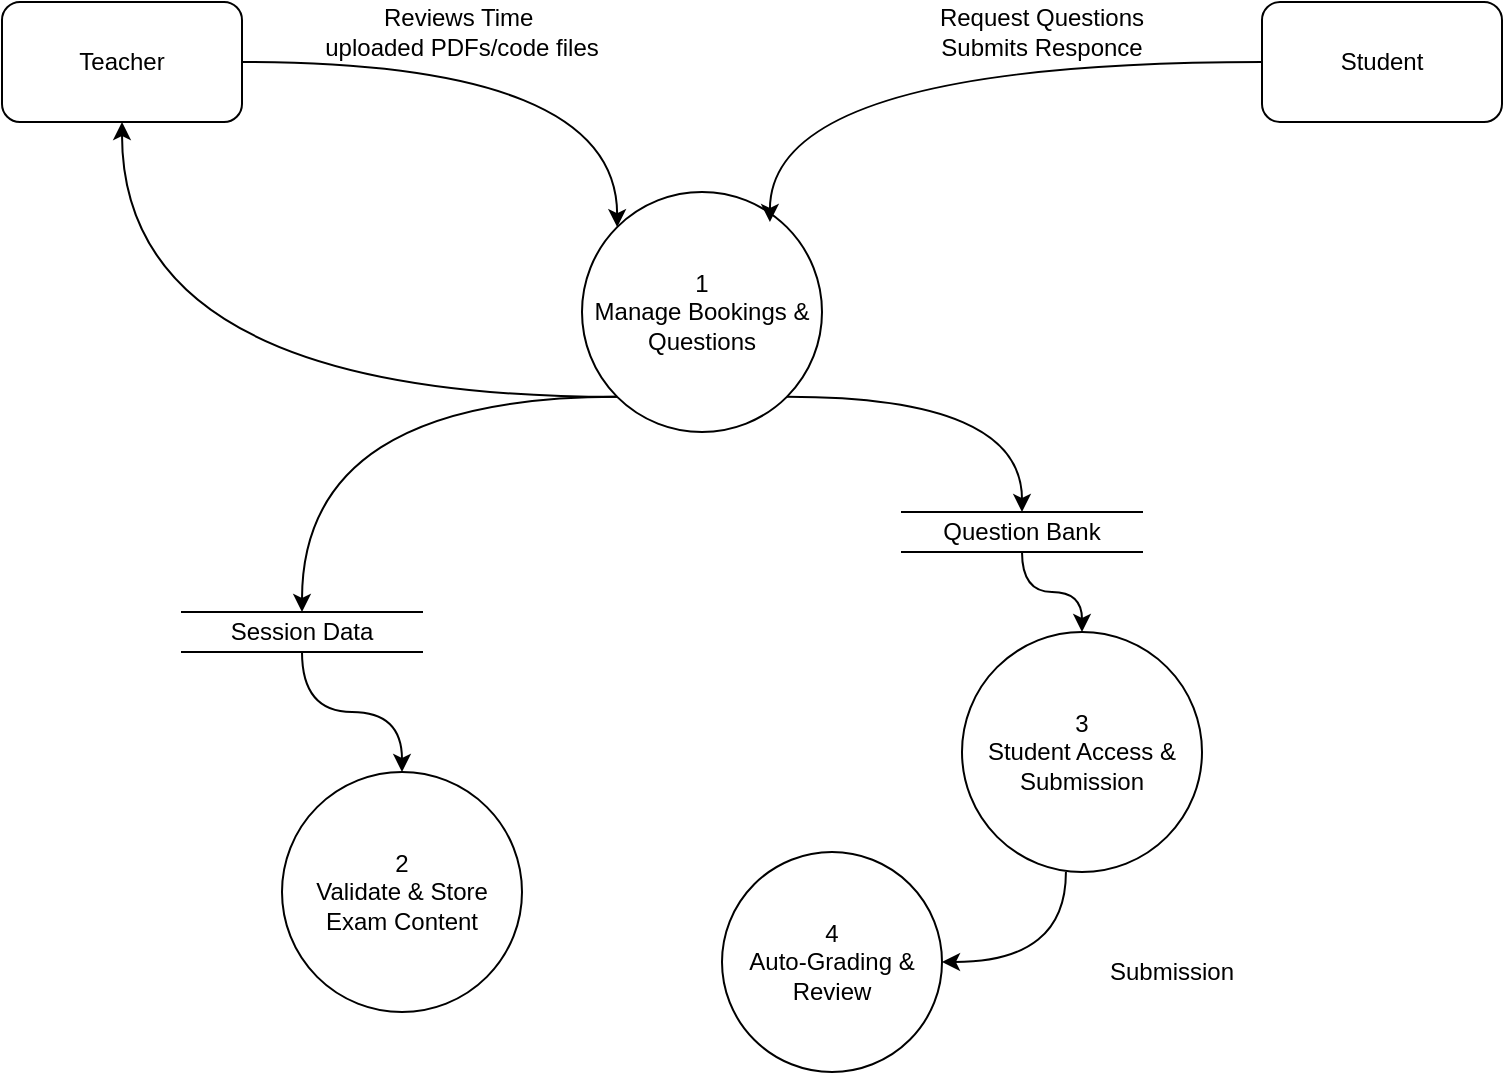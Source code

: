 <mxfile version="28.1.2">
  <diagram id="H6c-z3QiKBwc0OW-r_Af" name="Page-1">
    <mxGraphModel dx="1042" dy="562" grid="1" gridSize="10" guides="1" tooltips="1" connect="1" arrows="1" fold="1" page="1" pageScale="1" pageWidth="1390" pageHeight="980" math="0" shadow="0">
      <root>
        <mxCell id="0" />
        <mxCell id="1" parent="0" />
        <mxCell id="asbmdbswX7aPjhYcQZLG-1" value="Student" style="rounded=1;whiteSpace=wrap;html=1;" parent="1" vertex="1">
          <mxGeometry x="850" y="180" width="120" height="60" as="geometry" />
        </mxCell>
        <mxCell id="asbmdbswX7aPjhYcQZLG-2" value="Teacher" style="rounded=1;whiteSpace=wrap;html=1;" parent="1" vertex="1">
          <mxGeometry x="220" y="180" width="120" height="60" as="geometry" />
        </mxCell>
        <mxCell id="asbmdbswX7aPjhYcQZLG-3" value="&lt;div&gt;1&lt;/div&gt;Manage Bookings &amp;amp; Questions" style="ellipse;whiteSpace=wrap;html=1;aspect=fixed;" parent="1" vertex="1">
          <mxGeometry x="510" y="275" width="120" height="120" as="geometry" />
        </mxCell>
        <mxCell id="asbmdbswX7aPjhYcQZLG-4" value="&lt;div&gt;2&lt;/div&gt;Validate &amp;amp; Store Exam Content" style="ellipse;whiteSpace=wrap;html=1;aspect=fixed;" parent="1" vertex="1">
          <mxGeometry x="360" y="565" width="120" height="120" as="geometry" />
        </mxCell>
        <mxCell id="asbmdbswX7aPjhYcQZLG-5" value="&lt;div&gt;4&lt;/div&gt;Auto-Grading &amp;amp; Review" style="ellipse;whiteSpace=wrap;html=1;aspect=fixed;" parent="1" vertex="1">
          <mxGeometry x="580" y="605" width="110" height="110" as="geometry" />
        </mxCell>
        <mxCell id="asbmdbswX7aPjhYcQZLG-6" value="&lt;div&gt;3&lt;/div&gt;Student Access &amp;amp; Submission" style="ellipse;whiteSpace=wrap;html=1;aspect=fixed;" parent="1" vertex="1">
          <mxGeometry x="700" y="495" width="120" height="120" as="geometry" />
        </mxCell>
        <mxCell id="asbmdbswX7aPjhYcQZLG-7" value="" style="curved=1;endArrow=classic;html=1;rounded=0;edgeStyle=orthogonalEdgeStyle;exitX=1;exitY=0.5;exitDx=0;exitDy=0;entryX=0;entryY=0;entryDx=0;entryDy=0;" parent="1" source="asbmdbswX7aPjhYcQZLG-2" target="asbmdbswX7aPjhYcQZLG-3" edge="1">
          <mxGeometry width="50" height="50" relative="1" as="geometry">
            <mxPoint x="120" y="525" as="sourcePoint" />
            <mxPoint x="170" y="475" as="targetPoint" />
          </mxGeometry>
        </mxCell>
        <mxCell id="asbmdbswX7aPjhYcQZLG-8" value="" style="curved=1;endArrow=classic;html=1;rounded=0;edgeStyle=orthogonalEdgeStyle;exitX=0;exitY=0.5;exitDx=0;exitDy=0;entryX=0.783;entryY=0.125;entryDx=0;entryDy=0;entryPerimeter=0;" parent="1" source="asbmdbswX7aPjhYcQZLG-1" target="asbmdbswX7aPjhYcQZLG-3" edge="1">
          <mxGeometry width="50" height="50" relative="1" as="geometry">
            <mxPoint x="790" y="327.43" as="sourcePoint" />
            <mxPoint x="963" y="415.43" as="targetPoint" />
          </mxGeometry>
        </mxCell>
        <mxCell id="asbmdbswX7aPjhYcQZLG-9" value="" style="curved=1;endArrow=classic;html=1;rounded=0;edgeStyle=orthogonalEdgeStyle;exitX=0;exitY=1;exitDx=0;exitDy=0;entryX=0.5;entryY=1;entryDx=0;entryDy=0;" parent="1" source="asbmdbswX7aPjhYcQZLG-3" target="asbmdbswX7aPjhYcQZLG-2" edge="1">
          <mxGeometry width="50" height="50" relative="1" as="geometry">
            <mxPoint x="410" y="345" as="sourcePoint" />
            <mxPoint x="460" y="295" as="targetPoint" />
          </mxGeometry>
        </mxCell>
        <mxCell id="asbmdbswX7aPjhYcQZLG-10" value="Reviews Time&amp;nbsp;&lt;div&gt;&lt;div&gt;uploaded PDFs/code files&lt;/div&gt;&lt;/div&gt;" style="text;html=1;align=center;verticalAlign=middle;whiteSpace=wrap;rounded=0;" parent="1" vertex="1">
          <mxGeometry x="365" y="180" width="170" height="30" as="geometry" />
        </mxCell>
        <mxCell id="asbmdbswX7aPjhYcQZLG-11" value="Request Questions&lt;div&gt;Submits Responce&lt;/div&gt;" style="text;html=1;align=center;verticalAlign=middle;whiteSpace=wrap;rounded=0;" parent="1" vertex="1">
          <mxGeometry x="680" y="180" width="120" height="30" as="geometry" />
        </mxCell>
        <mxCell id="asbmdbswX7aPjhYcQZLG-12" value="" style="curved=1;endArrow=classic;html=1;rounded=0;edgeStyle=orthogonalEdgeStyle;entryX=0.5;entryY=0;entryDx=0;entryDy=0;exitX=0.5;exitY=1;exitDx=0;exitDy=0;" parent="1" source="asbmdbswX7aPjhYcQZLG-16" target="asbmdbswX7aPjhYcQZLG-4" edge="1">
          <mxGeometry width="50" height="50" relative="1" as="geometry">
            <mxPoint x="-30" y="585" as="sourcePoint" />
            <mxPoint x="20" y="535" as="targetPoint" />
          </mxGeometry>
        </mxCell>
        <mxCell id="asbmdbswX7aPjhYcQZLG-13" value="" style="curved=1;endArrow=classic;html=1;rounded=0;edgeStyle=orthogonalEdgeStyle;exitX=0.5;exitY=1;exitDx=0;exitDy=0;entryX=0.5;entryY=0;entryDx=0;entryDy=0;" parent="1" source="asbmdbswX7aPjhYcQZLG-18" target="asbmdbswX7aPjhYcQZLG-6" edge="1">
          <mxGeometry width="50" height="50" relative="1" as="geometry">
            <mxPoint x="-100" y="595" as="sourcePoint" />
            <mxPoint x="-50" y="545" as="targetPoint" />
          </mxGeometry>
        </mxCell>
        <mxCell id="asbmdbswX7aPjhYcQZLG-14" value="" style="curved=1;endArrow=classic;html=1;rounded=0;edgeStyle=orthogonalEdgeStyle;entryX=1;entryY=0.5;entryDx=0;entryDy=0;exitX=0.433;exitY=1;exitDx=0;exitDy=0;exitPerimeter=0;" parent="1" source="asbmdbswX7aPjhYcQZLG-6" target="asbmdbswX7aPjhYcQZLG-5" edge="1">
          <mxGeometry width="50" height="50" relative="1" as="geometry">
            <mxPoint x="-70" y="575" as="sourcePoint" />
            <mxPoint x="-20" y="525" as="targetPoint" />
          </mxGeometry>
        </mxCell>
        <mxCell id="asbmdbswX7aPjhYcQZLG-15" value="" style="curved=1;endArrow=classic;html=1;rounded=0;edgeStyle=orthogonalEdgeStyle;entryX=0.5;entryY=0;entryDx=0;entryDy=0;exitX=0;exitY=1;exitDx=0;exitDy=0;" parent="1" source="asbmdbswX7aPjhYcQZLG-3" target="asbmdbswX7aPjhYcQZLG-16" edge="1">
          <mxGeometry width="50" height="50" relative="1" as="geometry">
            <mxPoint x="528" y="377" as="sourcePoint" />
            <mxPoint x="370" y="535" as="targetPoint" />
          </mxGeometry>
        </mxCell>
        <mxCell id="asbmdbswX7aPjhYcQZLG-16" value="Session Data" style="shape=partialRectangle;whiteSpace=wrap;html=1;left=0;right=0;fillColor=none;" parent="1" vertex="1">
          <mxGeometry x="310" y="485" width="120" height="20" as="geometry" />
        </mxCell>
        <mxCell id="asbmdbswX7aPjhYcQZLG-17" value="" style="curved=1;endArrow=classic;html=1;rounded=0;edgeStyle=orthogonalEdgeStyle;exitX=1;exitY=1;exitDx=0;exitDy=0;entryX=0.5;entryY=0;entryDx=0;entryDy=0;" parent="1" source="asbmdbswX7aPjhYcQZLG-3" target="asbmdbswX7aPjhYcQZLG-18" edge="1">
          <mxGeometry width="50" height="50" relative="1" as="geometry">
            <mxPoint x="612" y="377" as="sourcePoint" />
            <mxPoint x="770" y="455" as="targetPoint" />
          </mxGeometry>
        </mxCell>
        <mxCell id="asbmdbswX7aPjhYcQZLG-18" value="Question Bank" style="shape=partialRectangle;whiteSpace=wrap;html=1;left=0;right=0;fillColor=none;" parent="1" vertex="1">
          <mxGeometry x="670" y="435" width="120" height="20" as="geometry" />
        </mxCell>
        <mxCell id="asbmdbswX7aPjhYcQZLG-19" value="Submission" style="text;html=1;align=center;verticalAlign=middle;whiteSpace=wrap;rounded=0;" parent="1" vertex="1">
          <mxGeometry x="760" y="650" width="90" height="30" as="geometry" />
        </mxCell>
      </root>
    </mxGraphModel>
  </diagram>
</mxfile>
